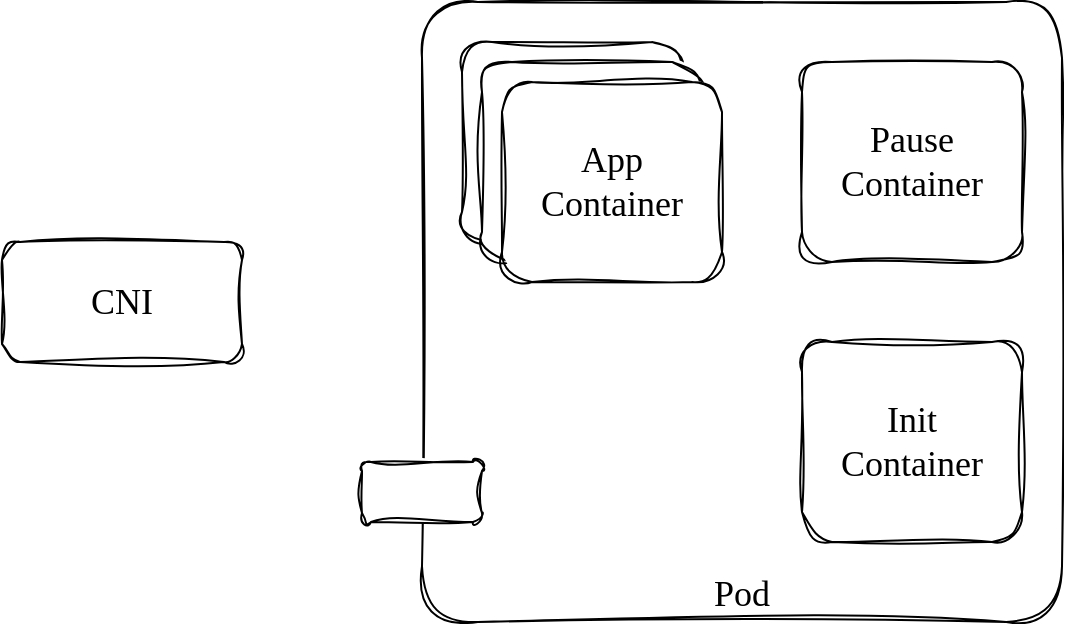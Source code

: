 <mxfile version="24.7.8">
  <diagram name="Page-1" id="OzIZaU31ovUiBsOhRELC">
    <mxGraphModel dx="1834" dy="718" grid="1" gridSize="10" guides="1" tooltips="1" connect="1" arrows="1" fold="1" page="1" pageScale="1" pageWidth="850" pageHeight="1100" math="0" shadow="0">
      <root>
        <mxCell id="0" />
        <mxCell id="1" parent="0" />
        <mxCell id="P4z44FX9lxYSgM-U-x_h-1" value="Pod" style="rounded=1;whiteSpace=wrap;html=1;sketch=1;curveFitting=1;jiggle=2;fontFamily=Gloria Hallelujah;fontSource=https%3A%2F%2Ffonts.googleapis.com%2Fcss%3Ffamily%3DGloria%2BHallelujah;verticalAlign=bottom;fontSize=18;arcSize=9;" vertex="1" parent="1">
          <mxGeometry x="200" y="170" width="320" height="310" as="geometry" />
        </mxCell>
        <mxCell id="P4z44FX9lxYSgM-U-x_h-2" value="App&lt;div&gt;Container&lt;/div&gt;" style="rounded=1;whiteSpace=wrap;html=1;sketch=1;curveFitting=1;jiggle=2;fontFamily=Gloria Hallelujah;fontSource=https%3A%2F%2Ffonts.googleapis.com%2Fcss%3Ffamily%3DGloria%2BHallelujah;verticalAlign=middle;fontSize=18;" vertex="1" parent="1">
          <mxGeometry x="220" y="190" width="110" height="100" as="geometry" />
        </mxCell>
        <mxCell id="P4z44FX9lxYSgM-U-x_h-3" value="Pause&lt;div&gt;Container&lt;/div&gt;" style="rounded=1;whiteSpace=wrap;html=1;sketch=1;curveFitting=1;jiggle=2;fontFamily=Gloria Hallelujah;fontSource=https%3A%2F%2Ffonts.googleapis.com%2Fcss%3Ffamily%3DGloria%2BHallelujah;verticalAlign=middle;fontSize=18;" vertex="1" parent="1">
          <mxGeometry x="390" y="200" width="110" height="100" as="geometry" />
        </mxCell>
        <mxCell id="P4z44FX9lxYSgM-U-x_h-4" value="App&lt;div&gt;Container&lt;/div&gt;" style="rounded=1;whiteSpace=wrap;html=1;sketch=1;curveFitting=1;jiggle=2;fontFamily=Gloria Hallelujah;fontSource=https%3A%2F%2Ffonts.googleapis.com%2Fcss%3Ffamily%3DGloria%2BHallelujah;verticalAlign=middle;fontSize=18;" vertex="1" parent="1">
          <mxGeometry x="230" y="200" width="110" height="100" as="geometry" />
        </mxCell>
        <mxCell id="P4z44FX9lxYSgM-U-x_h-5" value="App&lt;div&gt;Container&lt;/div&gt;" style="rounded=1;whiteSpace=wrap;html=1;sketch=1;curveFitting=1;jiggle=2;fontFamily=Gloria Hallelujah;fontSource=https%3A%2F%2Ffonts.googleapis.com%2Fcss%3Ffamily%3DGloria%2BHallelujah;verticalAlign=middle;fontSize=18;" vertex="1" parent="1">
          <mxGeometry x="240" y="210" width="110" height="100" as="geometry" />
        </mxCell>
        <mxCell id="P4z44FX9lxYSgM-U-x_h-6" value="Init&lt;div&gt;Container&lt;/div&gt;" style="rounded=1;whiteSpace=wrap;html=1;sketch=1;curveFitting=1;jiggle=2;fontFamily=Gloria Hallelujah;fontSource=https%3A%2F%2Ffonts.googleapis.com%2Fcss%3Ffamily%3DGloria%2BHallelujah;verticalAlign=middle;fontSize=18;" vertex="1" parent="1">
          <mxGeometry x="390" y="340" width="110" height="100" as="geometry" />
        </mxCell>
        <mxCell id="P4z44FX9lxYSgM-U-x_h-8" value="CNI" style="rounded=1;whiteSpace=wrap;html=1;sketch=1;jiggle=2;curveFitting=1;strokeColor=default;align=center;verticalAlign=middle;fontFamily=Gloria Hallelujah;fontSource=https%3A%2F%2Ffonts.googleapis.com%2Fcss%3Ffamily%3DGloria%2BHallelujah;fontSize=18;fontColor=default;fillColor=default;" vertex="1" parent="1">
          <mxGeometry x="-10" y="290" width="120" height="60" as="geometry" />
        </mxCell>
        <mxCell id="P4z44FX9lxYSgM-U-x_h-9" value="" style="rounded=1;whiteSpace=wrap;html=1;sketch=1;jiggle=2;curveFitting=1;strokeColor=default;align=center;verticalAlign=bottom;fontFamily=Gloria Hallelujah;fontSource=https%3A%2F%2Ffonts.googleapis.com%2Fcss%3Ffamily%3DGloria%2BHallelujah;fontSize=18;fontColor=default;fillColor=default;" vertex="1" parent="1">
          <mxGeometry x="170" y="400" width="60" height="30" as="geometry" />
        </mxCell>
      </root>
    </mxGraphModel>
  </diagram>
</mxfile>
